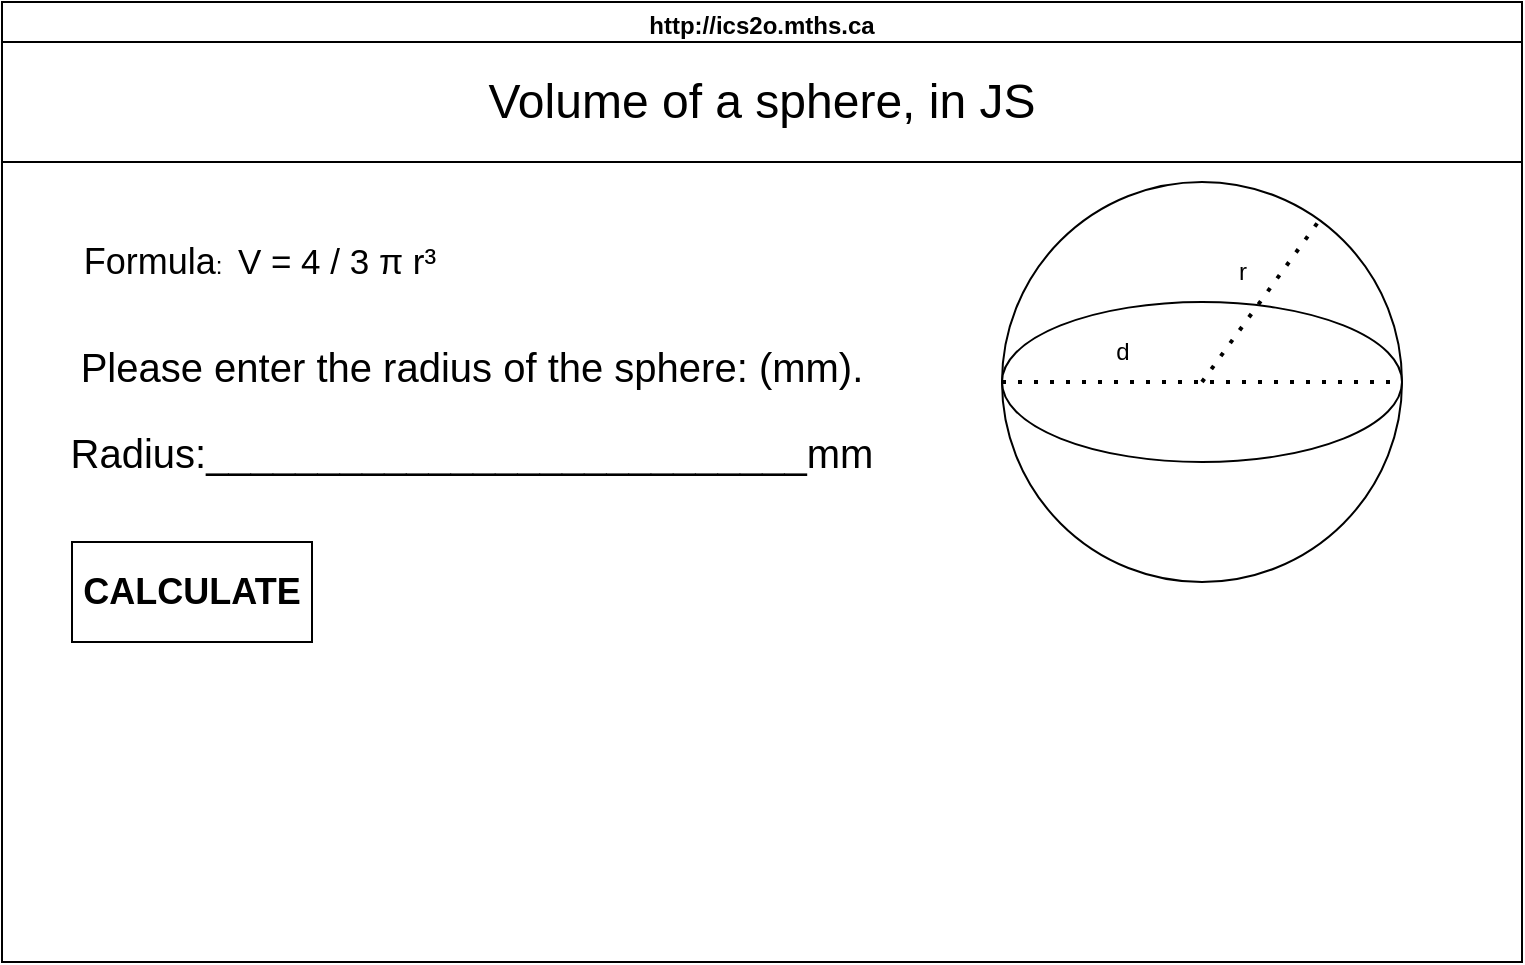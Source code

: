 <mxfile>
    <diagram id="HIP3nbAZw_EuaXWnEj3U" name="Page-1">
        <mxGraphModel dx="613" dy="346" grid="1" gridSize="10" guides="1" tooltips="1" connect="1" arrows="1" fold="1" page="1" pageScale="1" pageWidth="850" pageHeight="1100" math="0" shadow="0">
            <root>
                <mxCell id="0"/>
                <mxCell id="1" parent="0"/>
                <mxCell id="7" value="http://ics2o.mths.ca" style="swimlane;whiteSpace=wrap;html=1;" parent="1" vertex="1">
                    <mxGeometry x="45" y="50" width="760" height="480" as="geometry"/>
                </mxCell>
                <mxCell id="8" value="" style="ellipse;whiteSpace=wrap;html=1;aspect=fixed;" parent="7" vertex="1">
                    <mxGeometry x="500" y="90" width="200" height="200" as="geometry"/>
                </mxCell>
                <mxCell id="13" value="" style="endArrow=none;dashed=1;html=1;dashPattern=1 3;strokeWidth=2;" parent="7" target="9" edge="1">
                    <mxGeometry width="50" height="50" relative="1" as="geometry">
                        <mxPoint x="610" y="200" as="sourcePoint"/>
                        <mxPoint x="660" y="150" as="targetPoint"/>
                    </mxGeometry>
                </mxCell>
                <mxCell id="9" value="" style="ellipse;whiteSpace=wrap;html=1;" parent="7" vertex="1">
                    <mxGeometry x="500" y="150" width="200" height="80" as="geometry"/>
                </mxCell>
                <mxCell id="17" value="" style="endArrow=none;dashed=1;html=1;dashPattern=1 3;strokeWidth=2;entryX=0.791;entryY=0.099;entryDx=0;entryDy=0;entryPerimeter=0;" parent="7" target="8" edge="1">
                    <mxGeometry width="50" height="50" relative="1" as="geometry">
                        <mxPoint x="600" y="190" as="sourcePoint"/>
                        <mxPoint x="650" y="110" as="targetPoint"/>
                    </mxGeometry>
                </mxCell>
                <mxCell id="15" value="" style="endArrow=none;dashed=1;html=1;dashPattern=1 3;strokeWidth=2;entryX=1;entryY=0.5;entryDx=0;entryDy=0;exitX=0;exitY=0.5;exitDx=0;exitDy=0;" parent="7" source="9" target="9" edge="1">
                    <mxGeometry width="50" height="50" relative="1" as="geometry">
                        <mxPoint x="500" y="170" as="sourcePoint"/>
                        <mxPoint x="550" y="120" as="targetPoint"/>
                    </mxGeometry>
                </mxCell>
                <mxCell id="20" value="d" style="text;html=1;align=center;verticalAlign=middle;resizable=0;points=[];autosize=1;strokeColor=none;fillColor=none;" parent="7" vertex="1">
                    <mxGeometry x="545" y="160" width="30" height="30" as="geometry"/>
                </mxCell>
                <mxCell id="21" value="r" style="text;html=1;align=center;verticalAlign=middle;resizable=0;points=[];autosize=1;strokeColor=none;fillColor=none;" parent="7" vertex="1">
                    <mxGeometry x="605" y="120" width="30" height="30" as="geometry"/>
                </mxCell>
                <mxCell id="23" value="&lt;font style=&quot;font-size: 18px;&quot;&gt;Formula&lt;/font&gt;:" style="text;html=1;align=center;verticalAlign=middle;resizable=0;points=[];autosize=1;strokeColor=none;fillColor=none;" vertex="1" parent="7">
                    <mxGeometry x="30" y="110" width="90" height="40" as="geometry"/>
                </mxCell>
                <mxCell id="28" value="&lt;font style=&quot;font-size: 24px;&quot;&gt;Volume of a sphere, in JS&lt;/font&gt;" style="rounded=0;whiteSpace=wrap;html=1;" vertex="1" parent="7">
                    <mxGeometry y="20" width="760" height="60" as="geometry"/>
                </mxCell>
                <mxCell id="33" value="&lt;span style=&quot;color: rgb(0, 0, 0); font-family: Helvetica, Arial, sans-serif; font-size: 17.5px; text-align: start;&quot;&gt;V = 4 / 3 π r³&lt;/span&gt;" style="text;html=1;align=center;verticalAlign=middle;whiteSpace=wrap;rounded=0;" vertex="1" parent="7">
                    <mxGeometry x="105" y="112.5" width="125" height="35" as="geometry"/>
                </mxCell>
                <mxCell id="34" value="&lt;div style=&quot;color: rgb(0, 0, 0); font-family: Helvetica, Arial, sans-serif; font-size: 1.25rem; text-align: start;&quot; class=&quot;page-content&quot;&gt;&lt;span&gt;Radius:___________________________mm&lt;/span&gt;&lt;/div&gt;" style="text;html=1;align=center;verticalAlign=middle;whiteSpace=wrap;rounded=0;" vertex="1" parent="7">
                    <mxGeometry x="30" y="210" width="410" height="30" as="geometry"/>
                </mxCell>
                <mxCell id="35" value="&lt;div style=&quot;color: rgb(0, 0, 0); font-family: Helvetica, Arial, sans-serif; font-size: 1.25rem; text-align: start;&quot; class=&quot;page-content&quot;&gt;&lt;span style=&quot;background-color: light-dark(#ffffff, var(--ge-dark-color, #121212));&quot;&gt;Please enter the radius of the sphere: (mm).&lt;/span&gt;&lt;/div&gt;&lt;div&gt;&lt;br&gt;&lt;/div&gt;" style="text;html=1;align=center;verticalAlign=middle;whiteSpace=wrap;rounded=0;" vertex="1" parent="7">
                    <mxGeometry x="30" y="175" width="410" height="30" as="geometry"/>
                </mxCell>
                <mxCell id="36" value="&lt;h2&gt;CALCULATE&lt;/h2&gt;" style="rounded=0;whiteSpace=wrap;html=1;" vertex="1" parent="7">
                    <mxGeometry x="35" y="270" width="120" height="50" as="geometry"/>
                </mxCell>
                <mxCell id="29" value="&lt;p&gt;&lt;br&gt;&lt;/p&gt;" style="text;html=1;align=center;verticalAlign=middle;resizable=0;points=[];autosize=1;strokeColor=none;fillColor=none;" vertex="1" parent="1">
                    <mxGeometry x="220" y="168" width="20" height="50" as="geometry"/>
                </mxCell>
            </root>
        </mxGraphModel>
    </diagram>
</mxfile>